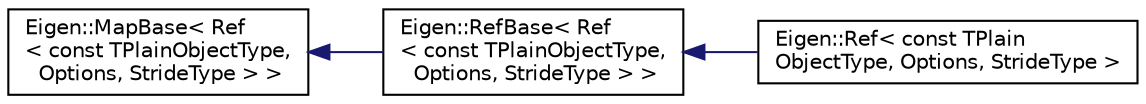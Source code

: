 digraph "Graphical Class Hierarchy"
{
  edge [fontname="Helvetica",fontsize="10",labelfontname="Helvetica",labelfontsize="10"];
  node [fontname="Helvetica",fontsize="10",shape=record];
  rankdir="LR";
  Node1 [label="Eigen::MapBase\< Ref\l\< const TPlainObjectType,\l Options, StrideType \> \>",height=0.2,width=0.4,color="black", fillcolor="white", style="filled",URL="$class_eigen_1_1_map_base.html"];
  Node1 -> Node2 [dir="back",color="midnightblue",fontsize="10",style="solid",fontname="Helvetica"];
  Node2 [label="Eigen::RefBase\< Ref\l\< const TPlainObjectType,\l Options, StrideType \> \>",height=0.2,width=0.4,color="black", fillcolor="white", style="filled",URL="$class_eigen_1_1_ref_base.html"];
  Node2 -> Node3 [dir="back",color="midnightblue",fontsize="10",style="solid",fontname="Helvetica"];
  Node3 [label="Eigen::Ref\< const TPlain\lObjectType, Options, StrideType \>",height=0.2,width=0.4,color="black", fillcolor="white", style="filled",URL="$class_eigen_1_1_ref_3_01const_01_t_plain_object_type_00_01_options_00_01_stride_type_01_4.html"];
}
